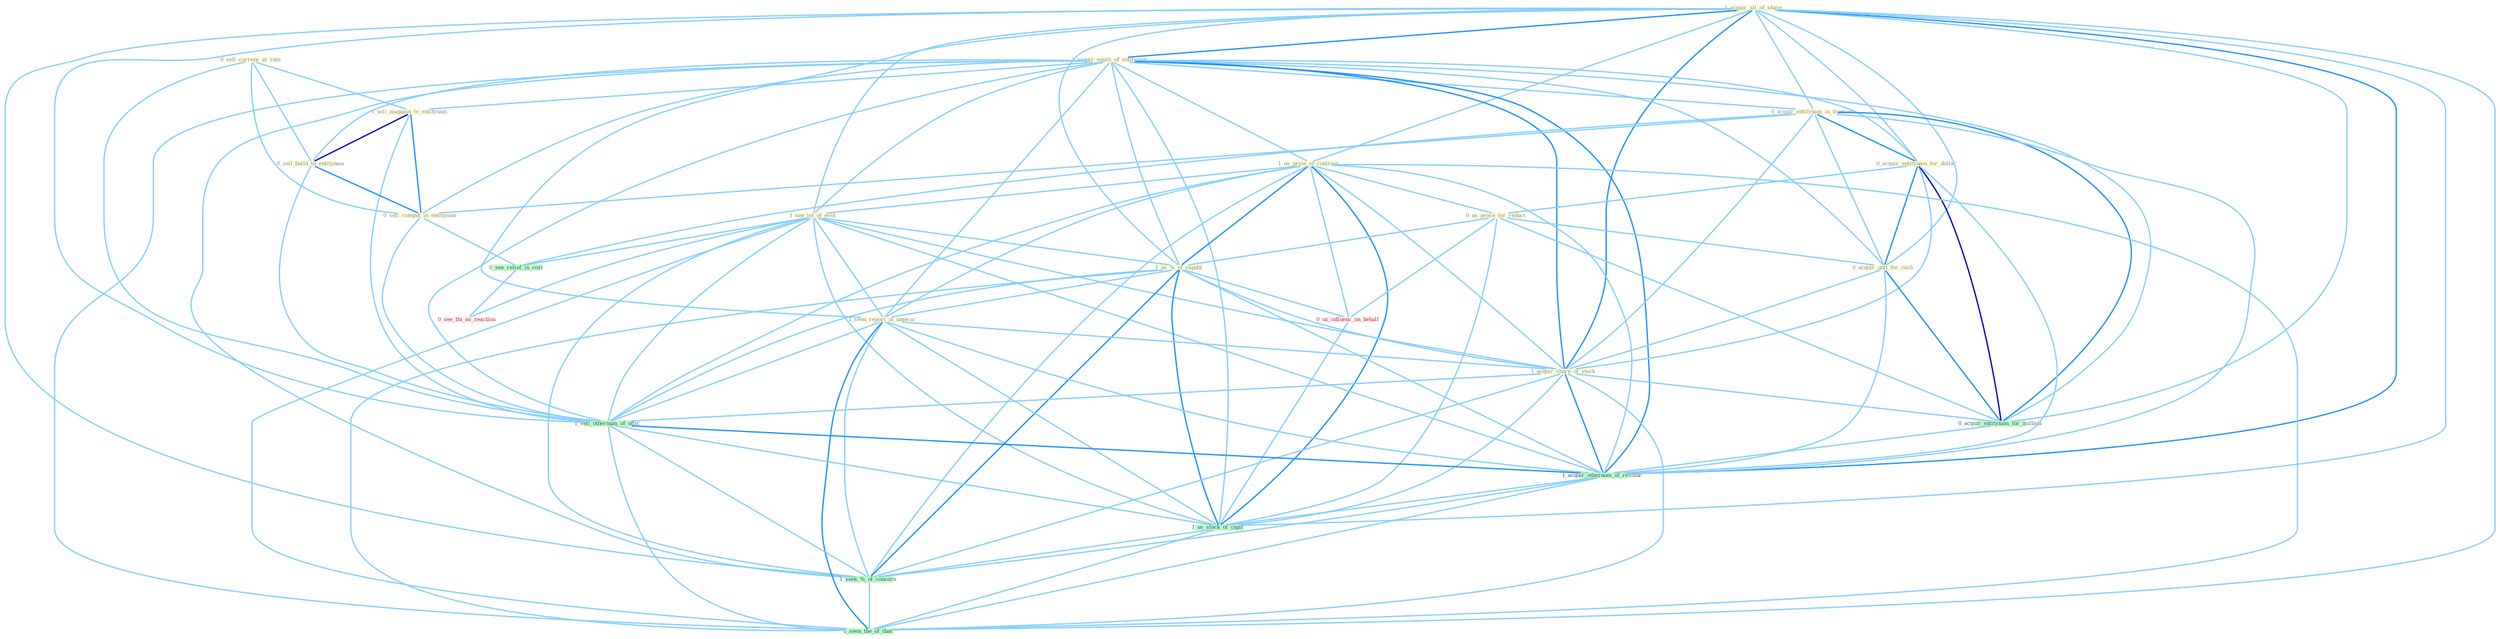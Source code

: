 Graph G{ 
    node
    [shape=polygon,style=filled,width=.5,height=.06,color="#BDFCC9",fixedsize=true,fontsize=4,
    fontcolor="#2f4f4f"];
    {node
    [color="#ffffe0", fontcolor="#8b7d6b"] "0_sell_currenc_at_rate " "1_acquir_all_of_share " "1_acquir_equiti_of_entitynam " "0_acquir_entitynam_in_transact " "0_acquir_entitynam_for_dollar " "1_us_price_of_contract " "0_sell_magazin_to_entitynam " "0_sell_build_to_entitynam " "0_us_proce_for_reduct " "1_see_lot_of_evid " "0_acquir_unit_for_cash " "1_us_%_of_capabl " "1_seen_report_of_unawar " "0_sell_comput_in_entitynam " "1_acquir_share_of_stock "}
{node [color="#fff0f5", fontcolor="#b22222"] "0_us_influenc_on_behalf " "0_see_thi_as_reaction "}
edge [color="#B0E2FF"];

	"0_sell_currenc_at_rate " -- "0_sell_magazin_to_entitynam " [w="1", color="#87cefa" ];
	"0_sell_currenc_at_rate " -- "0_sell_build_to_entitynam " [w="1", color="#87cefa" ];
	"0_sell_currenc_at_rate " -- "0_sell_comput_in_entitynam " [w="1", color="#87cefa" ];
	"0_sell_currenc_at_rate " -- "1_sell_othernum_of_offic " [w="1", color="#87cefa" ];
	"1_acquir_all_of_share " -- "1_acquir_equiti_of_entitynam " [w="2", color="#1e90ff" , len=0.8];
	"1_acquir_all_of_share " -- "0_acquir_entitynam_in_transact " [w="1", color="#87cefa" ];
	"1_acquir_all_of_share " -- "0_acquir_entitynam_for_dollar " [w="1", color="#87cefa" ];
	"1_acquir_all_of_share " -- "1_us_price_of_contract " [w="1", color="#87cefa" ];
	"1_acquir_all_of_share " -- "1_see_lot_of_evid " [w="1", color="#87cefa" ];
	"1_acquir_all_of_share " -- "0_acquir_unit_for_cash " [w="1", color="#87cefa" ];
	"1_acquir_all_of_share " -- "1_us_%_of_capabl " [w="1", color="#87cefa" ];
	"1_acquir_all_of_share " -- "1_seen_report_of_unawar " [w="1", color="#87cefa" ];
	"1_acquir_all_of_share " -- "1_acquir_share_of_stock " [w="2", color="#1e90ff" , len=0.8];
	"1_acquir_all_of_share " -- "0_acquir_entitynam_for_million " [w="1", color="#87cefa" ];
	"1_acquir_all_of_share " -- "1_sell_othernum_of_offic " [w="1", color="#87cefa" ];
	"1_acquir_all_of_share " -- "1_acquir_othernum_of_restaur " [w="2", color="#1e90ff" , len=0.8];
	"1_acquir_all_of_share " -- "1_us_stock_of_capit " [w="1", color="#87cefa" ];
	"1_acquir_all_of_share " -- "1_seek_%_of_concern " [w="1", color="#87cefa" ];
	"1_acquir_all_of_share " -- "1_seen_the_of_that " [w="1", color="#87cefa" ];
	"1_acquir_equiti_of_entitynam " -- "0_acquir_entitynam_in_transact " [w="1", color="#87cefa" ];
	"1_acquir_equiti_of_entitynam " -- "0_acquir_entitynam_for_dollar " [w="1", color="#87cefa" ];
	"1_acquir_equiti_of_entitynam " -- "1_us_price_of_contract " [w="1", color="#87cefa" ];
	"1_acquir_equiti_of_entitynam " -- "0_sell_magazin_to_entitynam " [w="1", color="#87cefa" ];
	"1_acquir_equiti_of_entitynam " -- "0_sell_build_to_entitynam " [w="1", color="#87cefa" ];
	"1_acquir_equiti_of_entitynam " -- "1_see_lot_of_evid " [w="1", color="#87cefa" ];
	"1_acquir_equiti_of_entitynam " -- "0_acquir_unit_for_cash " [w="1", color="#87cefa" ];
	"1_acquir_equiti_of_entitynam " -- "1_us_%_of_capabl " [w="1", color="#87cefa" ];
	"1_acquir_equiti_of_entitynam " -- "1_seen_report_of_unawar " [w="1", color="#87cefa" ];
	"1_acquir_equiti_of_entitynam " -- "0_sell_comput_in_entitynam " [w="1", color="#87cefa" ];
	"1_acquir_equiti_of_entitynam " -- "1_acquir_share_of_stock " [w="2", color="#1e90ff" , len=0.8];
	"1_acquir_equiti_of_entitynam " -- "0_acquir_entitynam_for_million " [w="1", color="#87cefa" ];
	"1_acquir_equiti_of_entitynam " -- "1_sell_othernum_of_offic " [w="1", color="#87cefa" ];
	"1_acquir_equiti_of_entitynam " -- "1_acquir_othernum_of_restaur " [w="2", color="#1e90ff" , len=0.8];
	"1_acquir_equiti_of_entitynam " -- "1_us_stock_of_capit " [w="1", color="#87cefa" ];
	"1_acquir_equiti_of_entitynam " -- "1_seek_%_of_concern " [w="1", color="#87cefa" ];
	"1_acquir_equiti_of_entitynam " -- "1_seen_the_of_that " [w="1", color="#87cefa" ];
	"0_acquir_entitynam_in_transact " -- "0_acquir_entitynam_for_dollar " [w="2", color="#1e90ff" , len=0.8];
	"0_acquir_entitynam_in_transact " -- "0_acquir_unit_for_cash " [w="1", color="#87cefa" ];
	"0_acquir_entitynam_in_transact " -- "0_sell_comput_in_entitynam " [w="1", color="#87cefa" ];
	"0_acquir_entitynam_in_transact " -- "1_acquir_share_of_stock " [w="1", color="#87cefa" ];
	"0_acquir_entitynam_in_transact " -- "0_acquir_entitynam_for_million " [w="2", color="#1e90ff" , len=0.8];
	"0_acquir_entitynam_in_transact " -- "0_see_relief_in_cost " [w="1", color="#87cefa" ];
	"0_acquir_entitynam_in_transact " -- "1_acquir_othernum_of_restaur " [w="1", color="#87cefa" ];
	"0_acquir_entitynam_for_dollar " -- "0_us_proce_for_reduct " [w="1", color="#87cefa" ];
	"0_acquir_entitynam_for_dollar " -- "0_acquir_unit_for_cash " [w="2", color="#1e90ff" , len=0.8];
	"0_acquir_entitynam_for_dollar " -- "1_acquir_share_of_stock " [w="1", color="#87cefa" ];
	"0_acquir_entitynam_for_dollar " -- "0_acquir_entitynam_for_million " [w="3", color="#0000cd" , len=0.6];
	"0_acquir_entitynam_for_dollar " -- "1_acquir_othernum_of_restaur " [w="1", color="#87cefa" ];
	"1_us_price_of_contract " -- "0_us_proce_for_reduct " [w="1", color="#87cefa" ];
	"1_us_price_of_contract " -- "1_see_lot_of_evid " [w="1", color="#87cefa" ];
	"1_us_price_of_contract " -- "1_us_%_of_capabl " [w="2", color="#1e90ff" , len=0.8];
	"1_us_price_of_contract " -- "1_seen_report_of_unawar " [w="1", color="#87cefa" ];
	"1_us_price_of_contract " -- "1_acquir_share_of_stock " [w="1", color="#87cefa" ];
	"1_us_price_of_contract " -- "1_sell_othernum_of_offic " [w="1", color="#87cefa" ];
	"1_us_price_of_contract " -- "0_us_influenc_on_behalf " [w="1", color="#87cefa" ];
	"1_us_price_of_contract " -- "1_acquir_othernum_of_restaur " [w="1", color="#87cefa" ];
	"1_us_price_of_contract " -- "1_us_stock_of_capit " [w="2", color="#1e90ff" , len=0.8];
	"1_us_price_of_contract " -- "1_seek_%_of_concern " [w="1", color="#87cefa" ];
	"1_us_price_of_contract " -- "1_seen_the_of_that " [w="1", color="#87cefa" ];
	"0_sell_magazin_to_entitynam " -- "0_sell_build_to_entitynam " [w="3", color="#0000cd" , len=0.6];
	"0_sell_magazin_to_entitynam " -- "0_sell_comput_in_entitynam " [w="2", color="#1e90ff" , len=0.8];
	"0_sell_magazin_to_entitynam " -- "1_sell_othernum_of_offic " [w="1", color="#87cefa" ];
	"0_sell_build_to_entitynam " -- "0_sell_comput_in_entitynam " [w="2", color="#1e90ff" , len=0.8];
	"0_sell_build_to_entitynam " -- "1_sell_othernum_of_offic " [w="1", color="#87cefa" ];
	"0_us_proce_for_reduct " -- "0_acquir_unit_for_cash " [w="1", color="#87cefa" ];
	"0_us_proce_for_reduct " -- "1_us_%_of_capabl " [w="1", color="#87cefa" ];
	"0_us_proce_for_reduct " -- "0_acquir_entitynam_for_million " [w="1", color="#87cefa" ];
	"0_us_proce_for_reduct " -- "0_us_influenc_on_behalf " [w="1", color="#87cefa" ];
	"0_us_proce_for_reduct " -- "1_us_stock_of_capit " [w="1", color="#87cefa" ];
	"1_see_lot_of_evid " -- "1_us_%_of_capabl " [w="1", color="#87cefa" ];
	"1_see_lot_of_evid " -- "1_seen_report_of_unawar " [w="1", color="#87cefa" ];
	"1_see_lot_of_evid " -- "1_acquir_share_of_stock " [w="1", color="#87cefa" ];
	"1_see_lot_of_evid " -- "1_sell_othernum_of_offic " [w="1", color="#87cefa" ];
	"1_see_lot_of_evid " -- "0_see_relief_in_cost " [w="1", color="#87cefa" ];
	"1_see_lot_of_evid " -- "0_see_thi_as_reaction " [w="1", color="#87cefa" ];
	"1_see_lot_of_evid " -- "1_acquir_othernum_of_restaur " [w="1", color="#87cefa" ];
	"1_see_lot_of_evid " -- "1_us_stock_of_capit " [w="1", color="#87cefa" ];
	"1_see_lot_of_evid " -- "1_seek_%_of_concern " [w="1", color="#87cefa" ];
	"1_see_lot_of_evid " -- "1_seen_the_of_that " [w="1", color="#87cefa" ];
	"0_acquir_unit_for_cash " -- "1_acquir_share_of_stock " [w="1", color="#87cefa" ];
	"0_acquir_unit_for_cash " -- "0_acquir_entitynam_for_million " [w="2", color="#1e90ff" , len=0.8];
	"0_acquir_unit_for_cash " -- "1_acquir_othernum_of_restaur " [w="1", color="#87cefa" ];
	"1_us_%_of_capabl " -- "1_seen_report_of_unawar " [w="1", color="#87cefa" ];
	"1_us_%_of_capabl " -- "1_acquir_share_of_stock " [w="1", color="#87cefa" ];
	"1_us_%_of_capabl " -- "1_sell_othernum_of_offic " [w="1", color="#87cefa" ];
	"1_us_%_of_capabl " -- "0_us_influenc_on_behalf " [w="1", color="#87cefa" ];
	"1_us_%_of_capabl " -- "1_acquir_othernum_of_restaur " [w="1", color="#87cefa" ];
	"1_us_%_of_capabl " -- "1_us_stock_of_capit " [w="2", color="#1e90ff" , len=0.8];
	"1_us_%_of_capabl " -- "1_seek_%_of_concern " [w="2", color="#1e90ff" , len=0.8];
	"1_us_%_of_capabl " -- "1_seen_the_of_that " [w="1", color="#87cefa" ];
	"1_seen_report_of_unawar " -- "1_acquir_share_of_stock " [w="1", color="#87cefa" ];
	"1_seen_report_of_unawar " -- "1_sell_othernum_of_offic " [w="1", color="#87cefa" ];
	"1_seen_report_of_unawar " -- "1_acquir_othernum_of_restaur " [w="1", color="#87cefa" ];
	"1_seen_report_of_unawar " -- "1_us_stock_of_capit " [w="1", color="#87cefa" ];
	"1_seen_report_of_unawar " -- "1_seek_%_of_concern " [w="1", color="#87cefa" ];
	"1_seen_report_of_unawar " -- "1_seen_the_of_that " [w="2", color="#1e90ff" , len=0.8];
	"0_sell_comput_in_entitynam " -- "1_sell_othernum_of_offic " [w="1", color="#87cefa" ];
	"0_sell_comput_in_entitynam " -- "0_see_relief_in_cost " [w="1", color="#87cefa" ];
	"1_acquir_share_of_stock " -- "0_acquir_entitynam_for_million " [w="1", color="#87cefa" ];
	"1_acquir_share_of_stock " -- "1_sell_othernum_of_offic " [w="1", color="#87cefa" ];
	"1_acquir_share_of_stock " -- "1_acquir_othernum_of_restaur " [w="2", color="#1e90ff" , len=0.8];
	"1_acquir_share_of_stock " -- "1_us_stock_of_capit " [w="1", color="#87cefa" ];
	"1_acquir_share_of_stock " -- "1_seek_%_of_concern " [w="1", color="#87cefa" ];
	"1_acquir_share_of_stock " -- "1_seen_the_of_that " [w="1", color="#87cefa" ];
	"0_acquir_entitynam_for_million " -- "1_acquir_othernum_of_restaur " [w="1", color="#87cefa" ];
	"1_sell_othernum_of_offic " -- "1_acquir_othernum_of_restaur " [w="2", color="#1e90ff" , len=0.8];
	"1_sell_othernum_of_offic " -- "1_us_stock_of_capit " [w="1", color="#87cefa" ];
	"1_sell_othernum_of_offic " -- "1_seek_%_of_concern " [w="1", color="#87cefa" ];
	"1_sell_othernum_of_offic " -- "1_seen_the_of_that " [w="1", color="#87cefa" ];
	"0_us_influenc_on_behalf " -- "1_us_stock_of_capit " [w="1", color="#87cefa" ];
	"0_see_relief_in_cost " -- "0_see_thi_as_reaction " [w="1", color="#87cefa" ];
	"1_acquir_othernum_of_restaur " -- "1_us_stock_of_capit " [w="1", color="#87cefa" ];
	"1_acquir_othernum_of_restaur " -- "1_seek_%_of_concern " [w="1", color="#87cefa" ];
	"1_acquir_othernum_of_restaur " -- "1_seen_the_of_that " [w="1", color="#87cefa" ];
	"1_us_stock_of_capit " -- "1_seek_%_of_concern " [w="1", color="#87cefa" ];
	"1_us_stock_of_capit " -- "1_seen_the_of_that " [w="1", color="#87cefa" ];
	"1_seek_%_of_concern " -- "1_seen_the_of_that " [w="1", color="#87cefa" ];
}